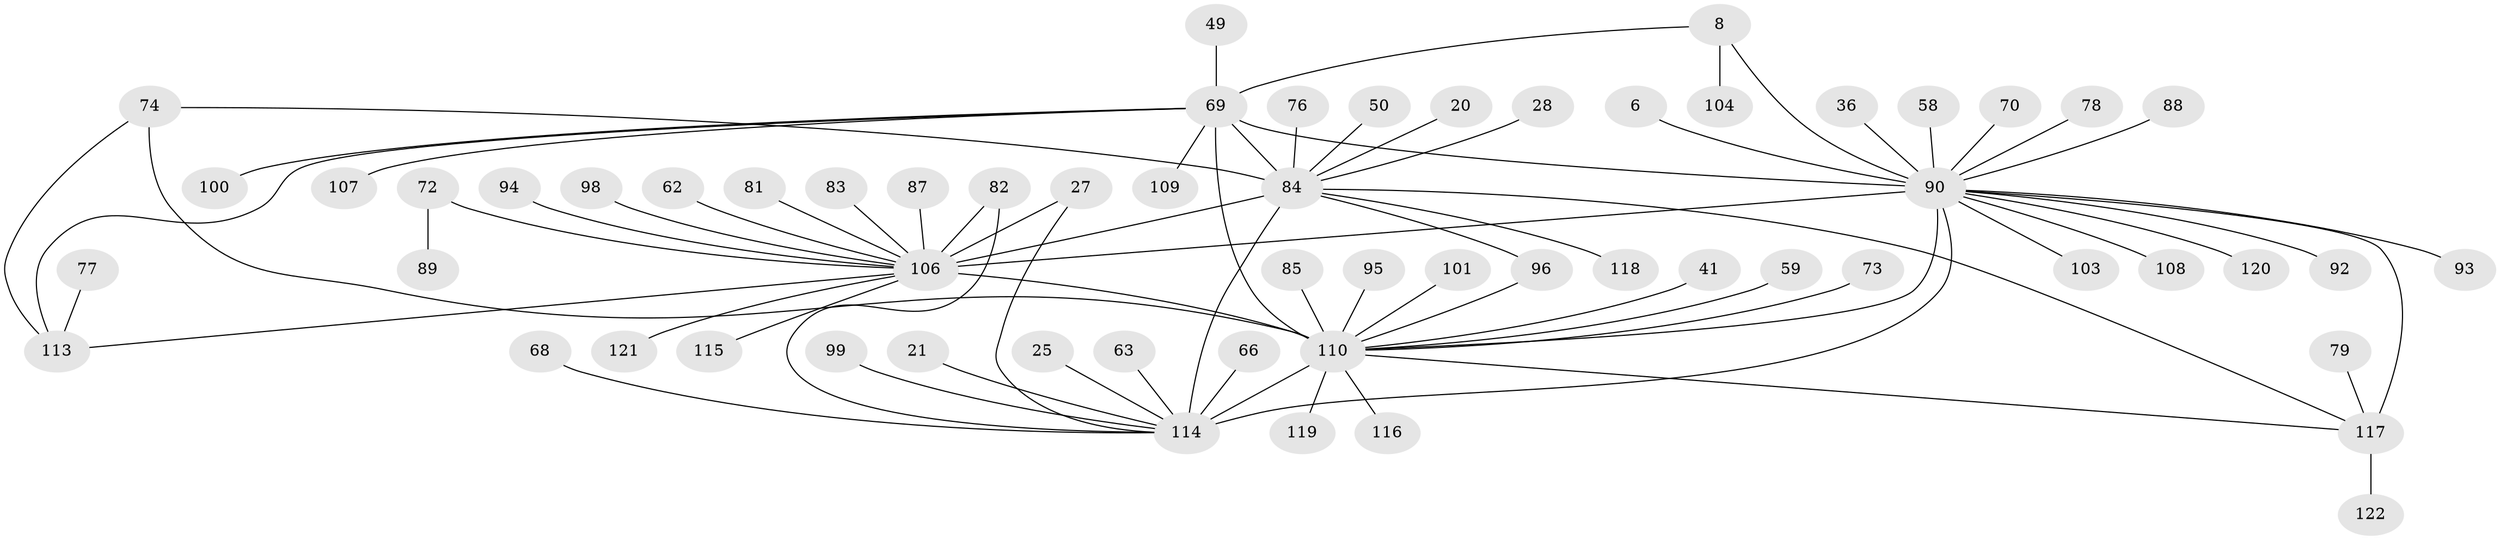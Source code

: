 // original degree distribution, {27: 0.00819672131147541, 5: 0.04918032786885246, 17: 0.00819672131147541, 3: 0.09836065573770492, 4: 0.09016393442622951, 1: 0.47540983606557374, 7: 0.01639344262295082, 6: 0.040983606557377046, 2: 0.1721311475409836, 9: 0.02459016393442623, 11: 0.00819672131147541, 8: 0.00819672131147541}
// Generated by graph-tools (version 1.1) at 2025/48/03/09/25 04:48:14]
// undirected, 61 vertices, 74 edges
graph export_dot {
graph [start="1"]
  node [color=gray90,style=filled];
  6;
  8;
  20;
  21;
  25;
  27;
  28;
  36;
  41;
  49;
  50;
  58;
  59;
  62;
  63;
  66;
  68;
  69 [super="+11+5+46+48"];
  70 [super="+37"];
  72 [super="+22"];
  73;
  74 [super="+39+67"];
  76;
  77;
  78;
  79;
  81;
  82;
  83;
  84 [super="+23+17+38"];
  85;
  87;
  88;
  89;
  90 [super="+80+1"];
  92;
  93;
  94;
  95;
  96 [super="+64"];
  98;
  99;
  100;
  101 [super="+54"];
  103;
  104 [super="+19"];
  106 [super="+31+33+57+105"];
  107 [super="+97"];
  108;
  109;
  110 [super="+56+45+51"];
  113 [super="+43"];
  114 [super="+26+55+52"];
  115;
  116;
  117 [super="+112+111+91"];
  118;
  119;
  120;
  121 [super="+86"];
  122;
  6 -- 90;
  8 -- 104 [weight=2];
  8 -- 69;
  8 -- 90;
  20 -- 84;
  21 -- 114;
  25 -- 114;
  27 -- 106;
  27 -- 114;
  28 -- 84;
  36 -- 90;
  41 -- 110;
  49 -- 69;
  50 -- 84;
  58 -- 90;
  59 -- 110;
  62 -- 106;
  63 -- 114;
  66 -- 114;
  68 -- 114;
  69 -- 100;
  69 -- 109;
  69 -- 113 [weight=2];
  69 -- 84 [weight=2];
  69 -- 107;
  69 -- 90 [weight=2];
  69 -- 110 [weight=4];
  70 -- 90;
  72 -- 89;
  72 -- 106 [weight=2];
  73 -- 110;
  74 -- 113;
  74 -- 84;
  74 -- 110 [weight=4];
  76 -- 84;
  77 -- 113;
  78 -- 90;
  79 -- 117;
  81 -- 106;
  82 -- 106;
  82 -- 114;
  83 -- 106;
  84 -- 118;
  84 -- 106 [weight=4];
  84 -- 96;
  84 -- 117;
  84 -- 114 [weight=3];
  85 -- 110;
  87 -- 106;
  88 -- 90;
  90 -- 117 [weight=3];
  90 -- 106 [weight=9];
  90 -- 110 [weight=2];
  90 -- 92;
  90 -- 93;
  90 -- 103;
  90 -- 108;
  90 -- 120;
  90 -- 114 [weight=3];
  94 -- 106;
  95 -- 110;
  96 -- 110;
  98 -- 106;
  99 -- 114;
  101 -- 110;
  106 -- 113 [weight=2];
  106 -- 115;
  106 -- 121;
  106 -- 110 [weight=3];
  110 -- 114 [weight=4];
  110 -- 116;
  110 -- 119;
  110 -- 117;
  117 -- 122;
}

